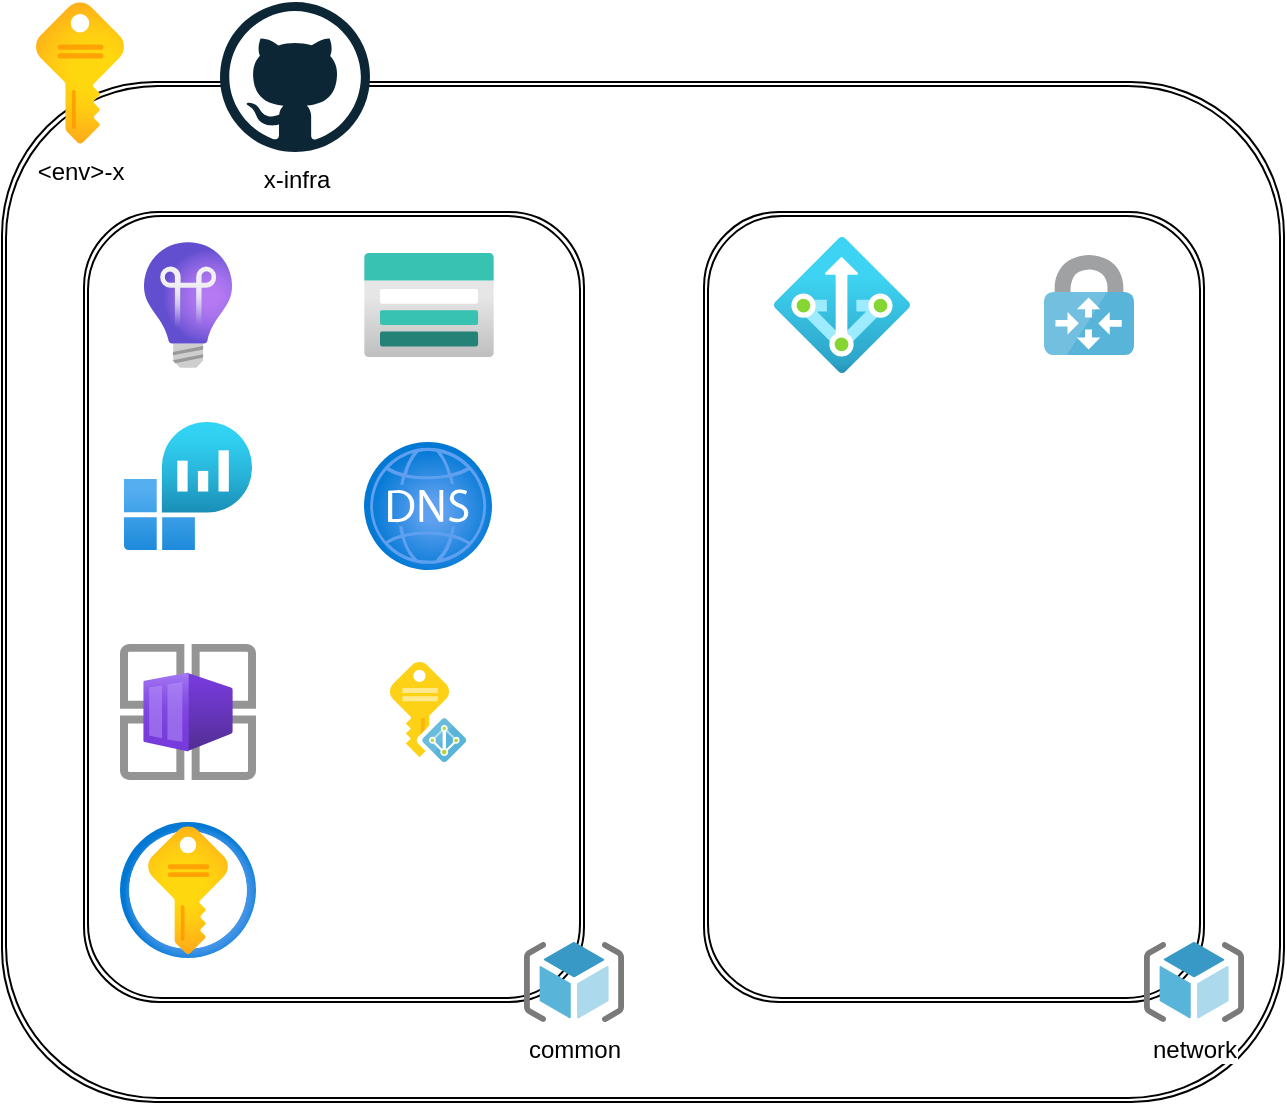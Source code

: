 <mxfile>
    <diagram id="feQLVRxRg6AdoV5jKobs" name="Page-1">
        <mxGraphModel dx="1308" dy="655" grid="1" gridSize="10" guides="1" tooltips="1" connect="1" arrows="1" fold="1" page="1" pageScale="1" pageWidth="827" pageHeight="1169" math="0" shadow="0">
            <root>
                <mxCell id="0"/>
                <mxCell id="1" parent="0"/>
                <mxCell id="33" value="" style="group" vertex="1" connectable="0" parent="1">
                    <mxGeometry x="100" y="40" width="641" height="550" as="geometry"/>
                </mxCell>
                <mxCell id="17" value="" style="shape=ext;double=1;rounded=1;whiteSpace=wrap;html=1;" vertex="1" parent="33">
                    <mxGeometry y="40" width="641" height="510" as="geometry"/>
                </mxCell>
                <mxCell id="18" value="" style="shape=ext;double=1;rounded=1;whiteSpace=wrap;html=1;" vertex="1" parent="33">
                    <mxGeometry x="41" y="105" width="250" height="395" as="geometry"/>
                </mxCell>
                <mxCell id="19" value="" style="shape=ext;double=1;rounded=1;whiteSpace=wrap;html=1;" vertex="1" parent="33">
                    <mxGeometry x="351" y="105" width="250" height="395" as="geometry"/>
                </mxCell>
                <mxCell id="20" value="" style="image;aspect=fixed;html=1;points=[];align=center;fontSize=12;image=img/lib/azure2/management_governance/Application_Insights.svg;" vertex="1" parent="33">
                    <mxGeometry x="71" y="120" width="44" height="63" as="geometry"/>
                </mxCell>
                <mxCell id="21" value="" style="image;aspect=fixed;html=1;points=[];align=center;fontSize=12;image=img/lib/azure2/storage/Storage_Accounts.svg;" vertex="1" parent="33">
                    <mxGeometry x="181" y="125.5" width="65" height="52" as="geometry"/>
                </mxCell>
                <mxCell id="22" value="" style="image;aspect=fixed;html=1;points=[];align=center;fontSize=12;image=img/lib/azure2/networking/DNS_Zones.svg;" vertex="1" parent="33">
                    <mxGeometry x="181" y="220" width="64" height="64" as="geometry"/>
                </mxCell>
                <mxCell id="23" value="" style="image;aspect=fixed;html=1;points=[];align=center;fontSize=12;image=img/lib/azure2/management_governance/Log_Analytics_Workspaces.svg;" vertex="1" parent="33">
                    <mxGeometry x="61" y="210" width="64" height="64" as="geometry"/>
                </mxCell>
                <mxCell id="24" value="" style="image;aspect=fixed;html=1;points=[];align=center;fontSize=12;image=img/lib/azure2/other/Container_App_Environments.svg;" vertex="1" parent="33">
                    <mxGeometry x="59" y="321" width="68" height="68" as="geometry"/>
                </mxCell>
                <mxCell id="25" value="" style="image;sketch=0;aspect=fixed;html=1;points=[];align=center;fontSize=12;image=img/lib/mscae/Managed_Identities.svg;" vertex="1" parent="33">
                    <mxGeometry x="194" y="330" width="38" height="50" as="geometry"/>
                </mxCell>
                <mxCell id="26" value="" style="image;aspect=fixed;html=1;points=[];align=center;fontSize=12;image=img/lib/azure2/security/Key_Vaults.svg;" vertex="1" parent="33">
                    <mxGeometry x="59" y="410" width="68" height="68" as="geometry"/>
                </mxCell>
                <mxCell id="27" value="c&lt;span style=&quot;background-color: light-dark(#ffffff, var(--ge-dark-color, #121212));&quot;&gt;ommon&lt;/span&gt;" style="image;sketch=0;aspect=fixed;html=1;points=[];align=center;fontSize=12;image=img/lib/mscae/ResourceGroup.svg;" vertex="1" parent="33">
                    <mxGeometry x="261" y="470" width="50" height="40" as="geometry"/>
                </mxCell>
                <mxCell id="28" value="" style="image;aspect=fixed;html=1;points=[];align=center;fontSize=12;image=img/lib/azure2/networking/NAT.svg;" vertex="1" parent="33">
                    <mxGeometry x="386" y="117.5" width="68" height="68" as="geometry"/>
                </mxCell>
                <mxCell id="29" value="" style="image;sketch=0;aspect=fixed;html=1;points=[];align=center;fontSize=12;image=img/lib/mscae/VPN_Gateway.svg;" vertex="1" parent="33">
                    <mxGeometry x="521" y="126.5" width="45" height="50" as="geometry"/>
                </mxCell>
                <mxCell id="30" value="network" style="image;sketch=0;aspect=fixed;html=1;points=[];align=center;fontSize=12;image=img/lib/mscae/ResourceGroup.svg;" vertex="1" parent="33">
                    <mxGeometry x="571" y="470" width="50" height="40" as="geometry"/>
                </mxCell>
                <mxCell id="31" value="&amp;lt;env&amp;gt;-x" style="image;aspect=fixed;html=1;points=[];align=center;fontSize=12;image=img/lib/azure2/general/Subscriptions.svg;" vertex="1" parent="33">
                    <mxGeometry x="17" width="44" height="71" as="geometry"/>
                </mxCell>
                <mxCell id="32" value="x-infra" style="dashed=0;outlineConnect=0;html=1;align=center;labelPosition=center;verticalLabelPosition=bottom;verticalAlign=top;shape=mxgraph.weblogos.github" vertex="1" parent="33">
                    <mxGeometry x="109" width="75" height="75" as="geometry"/>
                </mxCell>
            </root>
        </mxGraphModel>
    </diagram>
</mxfile>
